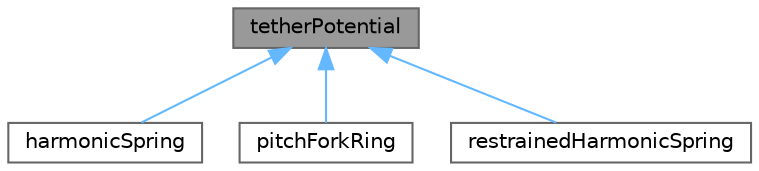 digraph "tetherPotential"
{
 // LATEX_PDF_SIZE
  bgcolor="transparent";
  edge [fontname=Helvetica,fontsize=10,labelfontname=Helvetica,labelfontsize=10];
  node [fontname=Helvetica,fontsize=10,shape=box,height=0.2,width=0.4];
  Node1 [id="Node000001",label="tetherPotential",height=0.2,width=0.4,color="gray40", fillcolor="grey60", style="filled", fontcolor="black",tooltip=" "];
  Node1 -> Node2 [id="edge1_Node000001_Node000002",dir="back",color="steelblue1",style="solid",tooltip=" "];
  Node2 [id="Node000002",label="harmonicSpring",height=0.2,width=0.4,color="gray40", fillcolor="white", style="filled",URL="$classFoam_1_1tetherPotentials_1_1harmonicSpring.html",tooltip=" "];
  Node1 -> Node3 [id="edge2_Node000001_Node000003",dir="back",color="steelblue1",style="solid",tooltip=" "];
  Node3 [id="Node000003",label="pitchForkRing",height=0.2,width=0.4,color="gray40", fillcolor="white", style="filled",URL="$classFoam_1_1tetherPotentials_1_1pitchForkRing.html",tooltip=" "];
  Node1 -> Node4 [id="edge3_Node000001_Node000004",dir="back",color="steelblue1",style="solid",tooltip=" "];
  Node4 [id="Node000004",label="restrainedHarmonicSpring",height=0.2,width=0.4,color="gray40", fillcolor="white", style="filled",URL="$classFoam_1_1tetherPotentials_1_1restrainedHarmonicSpring.html",tooltip=" "];
}
